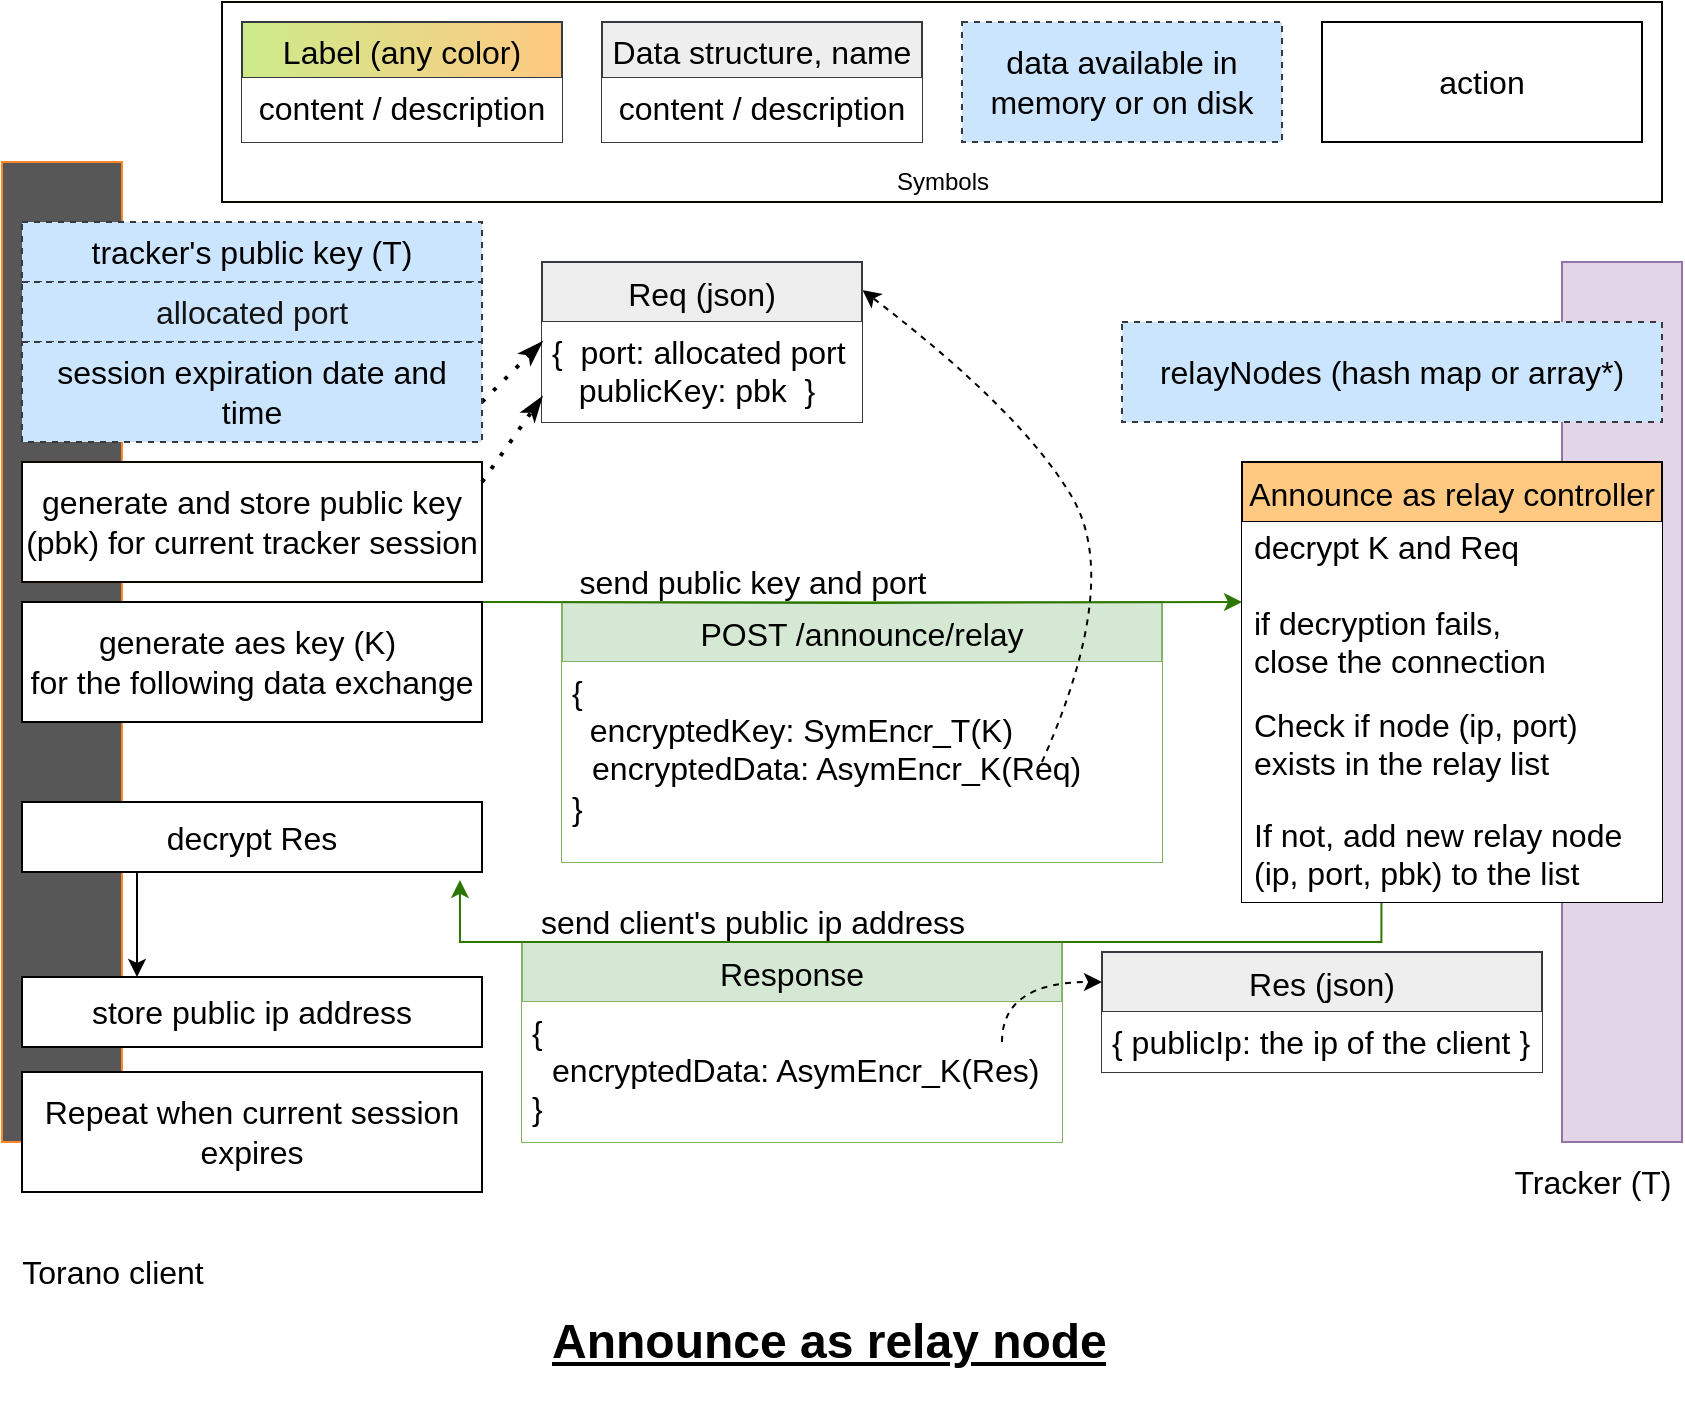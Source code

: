 <mxfile version="19.0.3" type="device"><diagram id="BzUFFizU8-wW_hmCJIyQ" name="Page-1"><mxGraphModel dx="1361" dy="903" grid="1" gridSize="10" guides="1" tooltips="1" connect="1" arrows="1" fold="1" page="1" pageScale="1" pageWidth="850" pageHeight="1100" math="0" shadow="0"><root><mxCell id="0"/><mxCell id="1" parent="0"/><mxCell id="PHUq9M7F-iocGRsVr-AD-105" value="Response" style="swimlane;fontStyle=0;childLayout=stackLayout;horizontal=1;startSize=30;horizontalStack=0;resizeParent=1;resizeParentMax=0;resizeLast=0;collapsible=1;marginBottom=0;rounded=0;fontSize=16;strokeColor=#82b366;fillColor=#d5e8d4;" parent="1" vertex="1"><mxGeometry x="270" y="570" width="270" height="100" as="geometry"/></mxCell><mxCell id="PHUq9M7F-iocGRsVr-AD-106" value="&lt;h1&gt;&lt;/h1&gt;&lt;span style=&quot;font-size: 16px;&quot;&gt;{&lt;/span&gt;&lt;span style=&quot;font-size: 16px;&quot;&gt;&lt;br&gt;&lt;/span&gt;&amp;nbsp; &amp;nbsp;&lt;span style=&quot;font-size: 16px;&quot;&gt;encryptedData: AsymEncr_K&lt;/span&gt;&lt;span style=&quot;font-size: 16px;&quot;&gt;(Res)&lt;/span&gt;&lt;br style=&quot;padding: 0px; margin: 0px; font-size: 16px;&quot;&gt;&lt;span style=&quot;font-size: 16px;&quot;&gt;}&lt;/span&gt;&lt;span style=&quot;background-color: initial;&quot;&gt;&lt;br&gt;&lt;/span&gt;" style="text;html=1;strokeColor=none;fillColor=default;spacing=5;spacingTop=-20;whiteSpace=wrap;overflow=hidden;rounded=0;" parent="PHUq9M7F-iocGRsVr-AD-105" vertex="1"><mxGeometry y="30" width="270" height="70" as="geometry"/></mxCell><mxCell id="PHUq9M7F-iocGRsVr-AD-80" value="POST /announce/relay" style="swimlane;fontStyle=0;childLayout=stackLayout;horizontal=1;startSize=30;horizontalStack=0;resizeParent=1;resizeParentMax=0;resizeLast=0;collapsible=1;marginBottom=0;rounded=0;fontSize=16;strokeColor=#82b366;fillColor=#d5e8d4;" parent="1" vertex="1"><mxGeometry x="290" y="400" width="300" height="130" as="geometry"/></mxCell><mxCell id="PHUq9M7F-iocGRsVr-AD-90" value="&lt;h1&gt;&lt;/h1&gt;&lt;span style=&quot;font-size: 16px;&quot;&gt;{&lt;/span&gt;&lt;br style=&quot;padding: 0px; margin: 0px; font-size: 16px;&quot;&gt;&lt;span style=&quot;font-size: 16px;&quot;&gt;&amp;nbsp; encryptedKey: SymEncr_&lt;/span&gt;&lt;span style=&quot;font-size: 16px;&quot;&gt;T&lt;/span&gt;&lt;span style=&quot;font-size: 16px;&quot;&gt;(K)&lt;br&gt;&lt;/span&gt;&amp;nbsp; &amp;nbsp;&lt;span style=&quot;font-size: 16px;&quot;&gt;encryptedData: AsymEncr_K&lt;/span&gt;&lt;span style=&quot;font-size: 16px;&quot;&gt;(Req)&lt;/span&gt;&lt;br style=&quot;padding: 0px; margin: 0px; font-size: 16px;&quot;&gt;&lt;span style=&quot;font-size: 16px;&quot;&gt;}&lt;/span&gt;&lt;span style=&quot;background-color: initial;&quot;&gt;&lt;br&gt;&lt;/span&gt;" style="text;html=1;strokeColor=none;fillColor=default;spacing=5;spacingTop=-20;whiteSpace=wrap;overflow=hidden;rounded=0;" parent="PHUq9M7F-iocGRsVr-AD-80" vertex="1"><mxGeometry y="30" width="300" height="100" as="geometry"/></mxCell><mxCell id="PHUq9M7F-iocGRsVr-AD-2" value="&lt;h1&gt;&lt;u&gt;Announce as relay node&lt;/u&gt;&lt;/h1&gt;&lt;span style=&quot;background-color: initial;&quot;&gt;&lt;br&gt;&lt;/span&gt;" style="text;html=1;strokeColor=none;fillColor=none;spacing=5;spacingTop=-20;whiteSpace=wrap;overflow=hidden;rounded=0;" parent="1" vertex="1"><mxGeometry x="280" y="750" width="290" height="50" as="geometry"/></mxCell><mxCell id="PHUq9M7F-iocGRsVr-AD-3" value="" style="rounded=0;whiteSpace=wrap;html=1;fillColor=#575757;gradientColor=none;strokeColor=#FF8826;" parent="1" vertex="1"><mxGeometry x="10" y="180" width="60" height="490" as="geometry"/></mxCell><mxCell id="PHUq9M7F-iocGRsVr-AD-5" value="" style="rounded=0;whiteSpace=wrap;html=1;fillColor=#e1d5e7;strokeColor=#9673a6;" parent="1" vertex="1"><mxGeometry x="790" y="230" width="60" height="440" as="geometry"/></mxCell><mxCell id="PHUq9M7F-iocGRsVr-AD-6" value="&lt;font style=&quot;font-size: 16px;&quot;&gt;Tracker (T)&lt;br&gt;&lt;/font&gt;" style="text;html=1;align=center;verticalAlign=middle;resizable=0;points=[];autosize=1;strokeColor=none;fillColor=none;" parent="1" vertex="1"><mxGeometry x="760" y="680" width="90" height="20" as="geometry"/></mxCell><mxCell id="PHUq9M7F-iocGRsVr-AD-9" value="&lt;font style=&quot;font-size: 16px;&quot;&gt;tracker's public key (T)&lt;br&gt;&lt;/font&gt;" style="rounded=0;whiteSpace=wrap;html=1;fillColor=#cce5ff;strokeColor=#36393d;dashed=1;" parent="1" vertex="1"><mxGeometry x="20" y="210" width="230" height="30" as="geometry"/></mxCell><mxCell id="PHUq9M7F-iocGRsVr-AD-13" style="edgeStyle=orthogonalEdgeStyle;rounded=0;orthogonalLoop=1;jettySize=auto;html=1;exitX=1;exitY=0.5;exitDx=0;exitDy=0;fontSize=16;fontColor=#000000;fillColor=#60a917;strokeColor=#2D7600;entryX=0;entryY=0.5;entryDx=0;entryDy=0;" parent="1" target="PHUq9M7F-iocGRsVr-AD-93" edge="1"><mxGeometry relative="1" as="geometry"><mxPoint x="250" y="400" as="sourcePoint"/><mxPoint x="580" y="400" as="targetPoint"/><Array as="points"/></mxGeometry></mxCell><mxCell id="PHUq9M7F-iocGRsVr-AD-14" style="edgeStyle=orthogonalEdgeStyle;rounded=0;orthogonalLoop=1;jettySize=auto;html=1;entryX=0.952;entryY=1.114;entryDx=0;entryDy=0;fontSize=16;fontColor=#F48224;fillColor=#60a917;strokeColor=#2D7600;exitX=0.332;exitY=0.98;exitDx=0;exitDy=0;exitPerimeter=0;entryPerimeter=0;" parent="1" source="PHUq9M7F-iocGRsVr-AD-20" target="PHUq9M7F-iocGRsVr-AD-26" edge="1"><mxGeometry relative="1" as="geometry"><mxPoint x="760" y="588" as="sourcePoint"/><mxPoint x="251.0" y="587.65" as="targetPoint"/><Array as="points"><mxPoint x="700" y="570"/><mxPoint x="239" y="570"/></Array></mxGeometry></mxCell><mxCell id="PHUq9M7F-iocGRsVr-AD-15" value="&lt;font style=&quot;font-size: 16px;&quot;&gt;send public key and port&lt;br&gt;&lt;/font&gt;" style="text;html=1;align=center;verticalAlign=middle;resizable=0;points=[];autosize=1;strokeColor=none;fillColor=none;" parent="1" vertex="1"><mxGeometry x="290" y="380" width="190" height="20" as="geometry"/></mxCell><mxCell id="PHUq9M7F-iocGRsVr-AD-16" value="&lt;font style=&quot;font-size: 16px;&quot;&gt;send client's public ip address&lt;br&gt;&lt;/font&gt;" style="text;html=1;align=center;verticalAlign=middle;resizable=0;points=[];autosize=1;strokeColor=none;fillColor=none;" parent="1" vertex="1"><mxGeometry x="270.0" y="550" width="230" height="20" as="geometry"/></mxCell><mxCell id="PHUq9M7F-iocGRsVr-AD-17" value="&lt;font style=&quot;font-size: 16px;&quot;&gt;generate and store public key (pbk) for current tracker session&lt;/font&gt;" style="rounded=0;whiteSpace=wrap;html=1;fillColor=default;strokeColor=#0D0702;" parent="1" vertex="1"><mxGeometry x="20" y="330" width="230" height="60" as="geometry"/></mxCell><mxCell id="PHUq9M7F-iocGRsVr-AD-18" value="Announce as relay controller" style="swimlane;fontStyle=0;childLayout=stackLayout;horizontal=1;startSize=30;horizontalStack=0;resizeParent=1;resizeParentMax=0;resizeLast=0;collapsible=1;marginBottom=0;rounded=0;fontSize=16;fontColor=default;strokeColor=#000000;fillColor=#FFC982;" parent="1" vertex="1"><mxGeometry x="630" y="330" width="210" height="220" as="geometry"/></mxCell><mxCell id="PHUq9M7F-iocGRsVr-AD-93" value="decrypt K and Req&#10;&#10;if decryption fails, &#10;close the connection" style="text;strokeColor=none;fillColor=default;align=left;verticalAlign=middle;spacingLeft=4;spacingRight=4;overflow=hidden;points=[[0,0.5],[1,0.5]];portConstraint=eastwest;rotatable=0;rounded=0;fontSize=16;fontColor=#000000;dashed=1;dashPattern=1 1;" parent="PHUq9M7F-iocGRsVr-AD-18" vertex="1"><mxGeometry y="30" width="210" height="80" as="geometry"/></mxCell><mxCell id="PHUq9M7F-iocGRsVr-AD-19" value="Check if node (ip, port) &#10;exists in the relay list" style="text;strokeColor=none;fillColor=default;align=left;verticalAlign=middle;spacingLeft=4;spacingRight=4;overflow=hidden;points=[[0,0.5],[1,0.5]];portConstraint=eastwest;rotatable=0;rounded=0;fontSize=16;fontColor=#000000;" parent="PHUq9M7F-iocGRsVr-AD-18" vertex="1"><mxGeometry y="110" width="210" height="60" as="geometry"/></mxCell><mxCell id="PHUq9M7F-iocGRsVr-AD-20" value="If not, add new relay node&#10;(ip, port, pbk) to the list" style="text;strokeColor=none;fillColor=default;align=left;verticalAlign=middle;spacingLeft=4;spacingRight=4;overflow=hidden;points=[[0,0.5],[1,0.5]];portConstraint=eastwest;rotatable=0;rounded=0;fontSize=16;fontColor=#000000;" parent="PHUq9M7F-iocGRsVr-AD-18" vertex="1"><mxGeometry y="170" width="210" height="50" as="geometry"/></mxCell><mxCell id="PHUq9M7F-iocGRsVr-AD-24" value="&lt;font style=&quot;font-size: 16px;&quot;&gt;&lt;font color=&quot;#141414&quot;&gt;allocated port&lt;/font&gt;&lt;br&gt;&lt;/font&gt;" style="rounded=0;whiteSpace=wrap;html=1;fillColor=#cce5ff;strokeColor=#36393d;dashed=1;" parent="1" vertex="1"><mxGeometry x="20" y="240" width="230" height="30" as="geometry"/></mxCell><mxCell id="4dGVuGNxEsOm8nYzKn9T-3" style="edgeStyle=orthogonalEdgeStyle;rounded=0;orthogonalLoop=1;jettySize=auto;html=1;exitX=0.25;exitY=1;exitDx=0;exitDy=0;entryX=0.25;entryY=0;entryDx=0;entryDy=0;" parent="1" source="PHUq9M7F-iocGRsVr-AD-26" target="PHUq9M7F-iocGRsVr-AD-107" edge="1"><mxGeometry relative="1" as="geometry"/></mxCell><mxCell id="PHUq9M7F-iocGRsVr-AD-26" value="&lt;font style=&quot;font-size: 16px;&quot;&gt;decrypt Res&lt;/font&gt;" style="rounded=0;whiteSpace=wrap;html=1;fillColor=default;strokeColor=#050301;" parent="1" vertex="1"><mxGeometry x="20" y="500" width="230" height="35" as="geometry"/></mxCell><mxCell id="PHUq9M7F-iocGRsVr-AD-87" value="&lt;font style=&quot;font-size: 16px;&quot;&gt;generate aes key (K)&amp;nbsp;&lt;br&gt;for the following data exchange&lt;/font&gt;" style="rounded=0;whiteSpace=wrap;html=1;fillColor=default;strokeColor=#050301;" parent="1" vertex="1"><mxGeometry x="20" y="400" width="230" height="60" as="geometry"/></mxCell><mxCell id="PHUq9M7F-iocGRsVr-AD-89" value="&lt;font style=&quot;font-size: 16px;&quot;&gt;Torano client&lt;br&gt;&lt;/font&gt;" style="text;html=1;align=center;verticalAlign=middle;resizable=0;points=[];autosize=1;strokeColor=none;fillColor=none;" parent="1" vertex="1"><mxGeometry x="10" y="725" width="110" height="20" as="geometry"/></mxCell><mxCell id="PHUq9M7F-iocGRsVr-AD-91" value="Req (json)" style="swimlane;fontStyle=0;childLayout=stackLayout;horizontal=1;startSize=30;horizontalStack=0;resizeParent=1;resizeParentMax=0;resizeLast=0;collapsible=1;marginBottom=0;rounded=0;fontSize=16;strokeColor=#36393d;fillColor=#eeeeee;" parent="1" vertex="1"><mxGeometry x="280" y="230" width="160" height="80" as="geometry"/></mxCell><mxCell id="PHUq9M7F-iocGRsVr-AD-92" value="&lt;h1&gt;&lt;/h1&gt;&lt;span style=&quot;font-size: 16px;&quot;&gt;{&amp;nbsp; port: allocated port &lt;br&gt;&amp;nbsp; &amp;nbsp;publicKey: pbk&amp;nbsp; }&lt;/span&gt;&lt;span style=&quot;background-color: initial;&quot;&gt;&lt;br&gt;&lt;/span&gt;" style="text;html=1;strokeColor=none;fillColor=default;spacing=5;spacingTop=-20;whiteSpace=wrap;overflow=hidden;rounded=0;" parent="PHUq9M7F-iocGRsVr-AD-91" vertex="1"><mxGeometry y="30" width="160" height="50" as="geometry"/></mxCell><mxCell id="PHUq9M7F-iocGRsVr-AD-95" value="" style="endArrow=classicThin;dashed=1;html=1;dashPattern=1 3;strokeWidth=2;rounded=0;fontSize=8;fontColor=#141414;endFill=1;entryX=0;entryY=0.5;entryDx=0;entryDy=0;" parent="1" target="PHUq9M7F-iocGRsVr-AD-91" edge="1"><mxGeometry width="50" height="50" relative="1" as="geometry"><mxPoint x="250" y="300" as="sourcePoint"/><mxPoint x="300" y="250" as="targetPoint"/></mxGeometry></mxCell><mxCell id="PHUq9M7F-iocGRsVr-AD-96" value="" style="endArrow=classicThin;dashed=1;html=1;dashPattern=1 3;strokeWidth=2;rounded=0;fontSize=8;fontColor=#141414;endFill=1;entryX=0;entryY=0.75;entryDx=0;entryDy=0;" parent="1" target="PHUq9M7F-iocGRsVr-AD-92" edge="1"><mxGeometry width="50" height="50" relative="1" as="geometry"><mxPoint x="250" y="340" as="sourcePoint"/><mxPoint x="320" y="330" as="targetPoint"/></mxGeometry></mxCell><mxCell id="PHUq9M7F-iocGRsVr-AD-98" value="Res (json)" style="swimlane;fontStyle=0;childLayout=stackLayout;horizontal=1;startSize=30;horizontalStack=0;resizeParent=1;resizeParentMax=0;resizeLast=0;collapsible=1;marginBottom=0;rounded=0;fontSize=16;strokeColor=#36393d;fillColor=#eeeeee;" parent="1" vertex="1"><mxGeometry x="560" y="575" width="220" height="60" as="geometry"/></mxCell><mxCell id="PHUq9M7F-iocGRsVr-AD-99" value="&lt;h1&gt;&lt;/h1&gt;&lt;span style=&quot;background-color: initial;&quot;&gt;&lt;span style=&quot;font-size: 16px;&quot;&gt;{ publicIp: the ip of the client }&lt;/span&gt;&lt;br&gt;&lt;/span&gt;" style="text;html=1;strokeColor=none;fillColor=default;spacing=5;spacingTop=-20;whiteSpace=wrap;overflow=hidden;rounded=0;" parent="PHUq9M7F-iocGRsVr-AD-98" vertex="1"><mxGeometry y="30" width="220" height="30" as="geometry"/></mxCell><mxCell id="PHUq9M7F-iocGRsVr-AD-102" value="" style="curved=1;endArrow=classic;html=1;rounded=0;fontSize=8;fontColor=#141414;dashed=1;entryX=0;entryY=0.25;entryDx=0;entryDy=0;" parent="PHUq9M7F-iocGRsVr-AD-98" target="PHUq9M7F-iocGRsVr-AD-98" edge="1"><mxGeometry width="50" height="50" relative="1" as="geometry"><mxPoint x="-50" y="45" as="sourcePoint"/><mxPoint x="130" y="35" as="targetPoint"/><Array as="points"><mxPoint x="-50" y="15"/></Array></mxGeometry></mxCell><mxCell id="PHUq9M7F-iocGRsVr-AD-101" value="" style="curved=1;endArrow=classic;html=1;rounded=0;fontSize=8;fontColor=#141414;dashed=1;entryX=1.002;entryY=0.176;entryDx=0;entryDy=0;entryPerimeter=0;" parent="1" target="PHUq9M7F-iocGRsVr-AD-91" edge="1"><mxGeometry width="50" height="50" relative="1" as="geometry"><mxPoint x="530" y="480" as="sourcePoint"/><mxPoint x="460" y="345" as="targetPoint"/><Array as="points"><mxPoint x="570" y="390"/><mxPoint x="520" y="305"/></Array></mxGeometry></mxCell><mxCell id="PHUq9M7F-iocGRsVr-AD-107" value="&lt;font style=&quot;font-size: 16px;&quot;&gt;store public ip address&lt;/font&gt;" style="rounded=0;whiteSpace=wrap;html=1;fillColor=default;strokeColor=#050301;" parent="1" vertex="1"><mxGeometry x="20" y="587.5" width="230" height="35" as="geometry"/></mxCell><mxCell id="lMh2Hzzuw32ZyjEhVy7p-1" value="" style="group;fillColor=#cce5ff;strokeColor=#36393d;gradientColor=#ffffff;" parent="1" vertex="1" connectable="0"><mxGeometry x="120" y="100" width="720" height="100" as="geometry"/></mxCell><mxCell id="lMh2Hzzuw32ZyjEhVy7p-2" value="" style="rounded=0;whiteSpace=wrap;html=1;fillColor=default;strokeColor=#0D0702;" parent="lMh2Hzzuw32ZyjEhVy7p-1" vertex="1"><mxGeometry width="720" height="100" as="geometry"/></mxCell><mxCell id="lMh2Hzzuw32ZyjEhVy7p-3" value="&lt;font style=&quot;font-size: 16px;&quot;&gt;data&amp;nbsp;&lt;span&gt;&lt;span data-dobid=&quot;hdw&quot;&gt;available in memory or on disk&lt;/span&gt;&lt;/span&gt;&lt;br&gt;&lt;/font&gt;" style="rounded=0;whiteSpace=wrap;html=1;fillColor=#cce5ff;strokeColor=#36393d;dashed=1;strokeWidth=1;" parent="lMh2Hzzuw32ZyjEhVy7p-1" vertex="1"><mxGeometry x="370" y="10" width="160" height="60" as="geometry"/></mxCell><mxCell id="lMh2Hzzuw32ZyjEhVy7p-4" value="Data structure, name" style="swimlane;fontStyle=0;childLayout=stackLayout;horizontal=1;startSize=28;horizontalStack=0;resizeParent=1;resizeParentMax=0;resizeLast=0;collapsible=1;marginBottom=0;rounded=0;fontSize=16;fillColor=#eeeeee;strokeColor=#36393d;" parent="lMh2Hzzuw32ZyjEhVy7p-1" vertex="1"><mxGeometry x="190" y="10" width="160" height="60" as="geometry"/></mxCell><mxCell id="lMh2Hzzuw32ZyjEhVy7p-5" value="&lt;h1&gt;&lt;/h1&gt;&lt;span style=&quot;background-color: initial;&quot;&gt;&lt;div style=&quot;&quot;&gt;&lt;span style=&quot;font-size: 16px; background-color: initial;&quot;&gt;content / description&lt;/span&gt;&lt;/div&gt;&lt;/span&gt;" style="text;html=1;strokeColor=none;fillColor=default;spacing=5;spacingTop=-20;whiteSpace=wrap;overflow=hidden;rounded=0;align=center;" parent="lMh2Hzzuw32ZyjEhVy7p-4" vertex="1"><mxGeometry y="28" width="160" height="32" as="geometry"/></mxCell><mxCell id="lMh2Hzzuw32ZyjEhVy7p-6" value="Label (any color)" style="swimlane;fontStyle=0;childLayout=stackLayout;horizontal=1;startSize=28;horizontalStack=0;resizeParent=1;resizeParentMax=0;resizeLast=0;collapsible=1;marginBottom=0;rounded=0;fontSize=16;fillColor=#cdeb8b;strokeColor=#36393d;gradientColor=#FFC982;gradientDirection=east;" parent="lMh2Hzzuw32ZyjEhVy7p-1" vertex="1"><mxGeometry x="10" y="10" width="160" height="60" as="geometry"/></mxCell><mxCell id="lMh2Hzzuw32ZyjEhVy7p-7" value="&lt;h1&gt;&lt;/h1&gt;&lt;span style=&quot;background-color: initial;&quot;&gt;&lt;div style=&quot;&quot;&gt;&lt;span style=&quot;font-size: 16px; background-color: initial;&quot;&gt;content / description&lt;/span&gt;&lt;/div&gt;&lt;/span&gt;" style="text;html=1;strokeColor=none;fillColor=default;spacing=5;spacingTop=-20;whiteSpace=wrap;overflow=hidden;rounded=0;align=center;" parent="lMh2Hzzuw32ZyjEhVy7p-6" vertex="1"><mxGeometry y="28" width="160" height="32" as="geometry"/></mxCell><mxCell id="lMh2Hzzuw32ZyjEhVy7p-8" value="&lt;font style=&quot;font-size: 16px;&quot;&gt;action&lt;br&gt;&lt;/font&gt;" style="rounded=0;whiteSpace=wrap;html=1;fillColor=default;strokeColor=#050301;" parent="lMh2Hzzuw32ZyjEhVy7p-1" vertex="1"><mxGeometry x="550" y="10" width="160" height="60" as="geometry"/></mxCell><mxCell id="lMh2Hzzuw32ZyjEhVy7p-9" value="Symbols" style="text;html=1;align=center;verticalAlign=middle;resizable=0;points=[];autosize=1;strokeColor=none;fillColor=none;" parent="lMh2Hzzuw32ZyjEhVy7p-1" vertex="1"><mxGeometry x="330" y="80" width="60" height="20" as="geometry"/></mxCell><mxCell id="4dGVuGNxEsOm8nYzKn9T-1" value="&lt;font style=&quot;font-size: 16px;&quot;&gt;session expiration date and time&lt;br&gt;&lt;/font&gt;" style="rounded=0;whiteSpace=wrap;html=1;fillColor=#cce5ff;strokeColor=#36393d;dashed=1;strokeWidth=1;" parent="1" vertex="1"><mxGeometry x="20" y="270" width="230" height="50" as="geometry"/></mxCell><mxCell id="4dGVuGNxEsOm8nYzKn9T-2" value="&lt;span style=&quot;font-size: 16px;&quot;&gt;Repeat when current session expires&lt;/span&gt;" style="rounded=0;whiteSpace=wrap;html=1;fillColor=default;strokeColor=#050301;" parent="1" vertex="1"><mxGeometry x="20" y="635" width="230" height="60" as="geometry"/></mxCell><mxCell id="4dGVuGNxEsOm8nYzKn9T-6" value="&lt;font style=&quot;font-size: 16px;&quot;&gt;&lt;span style=&quot;&quot;&gt;relayNodes (hash map or array*)&lt;/span&gt;&lt;br&gt;&lt;/font&gt;" style="rounded=0;whiteSpace=wrap;html=1;fillColor=#cce5ff;strokeColor=#36393d;dashed=1;strokeWidth=1;" parent="1" vertex="1"><mxGeometry x="570" y="260" width="270" height="50" as="geometry"/></mxCell></root></mxGraphModel></diagram></mxfile>